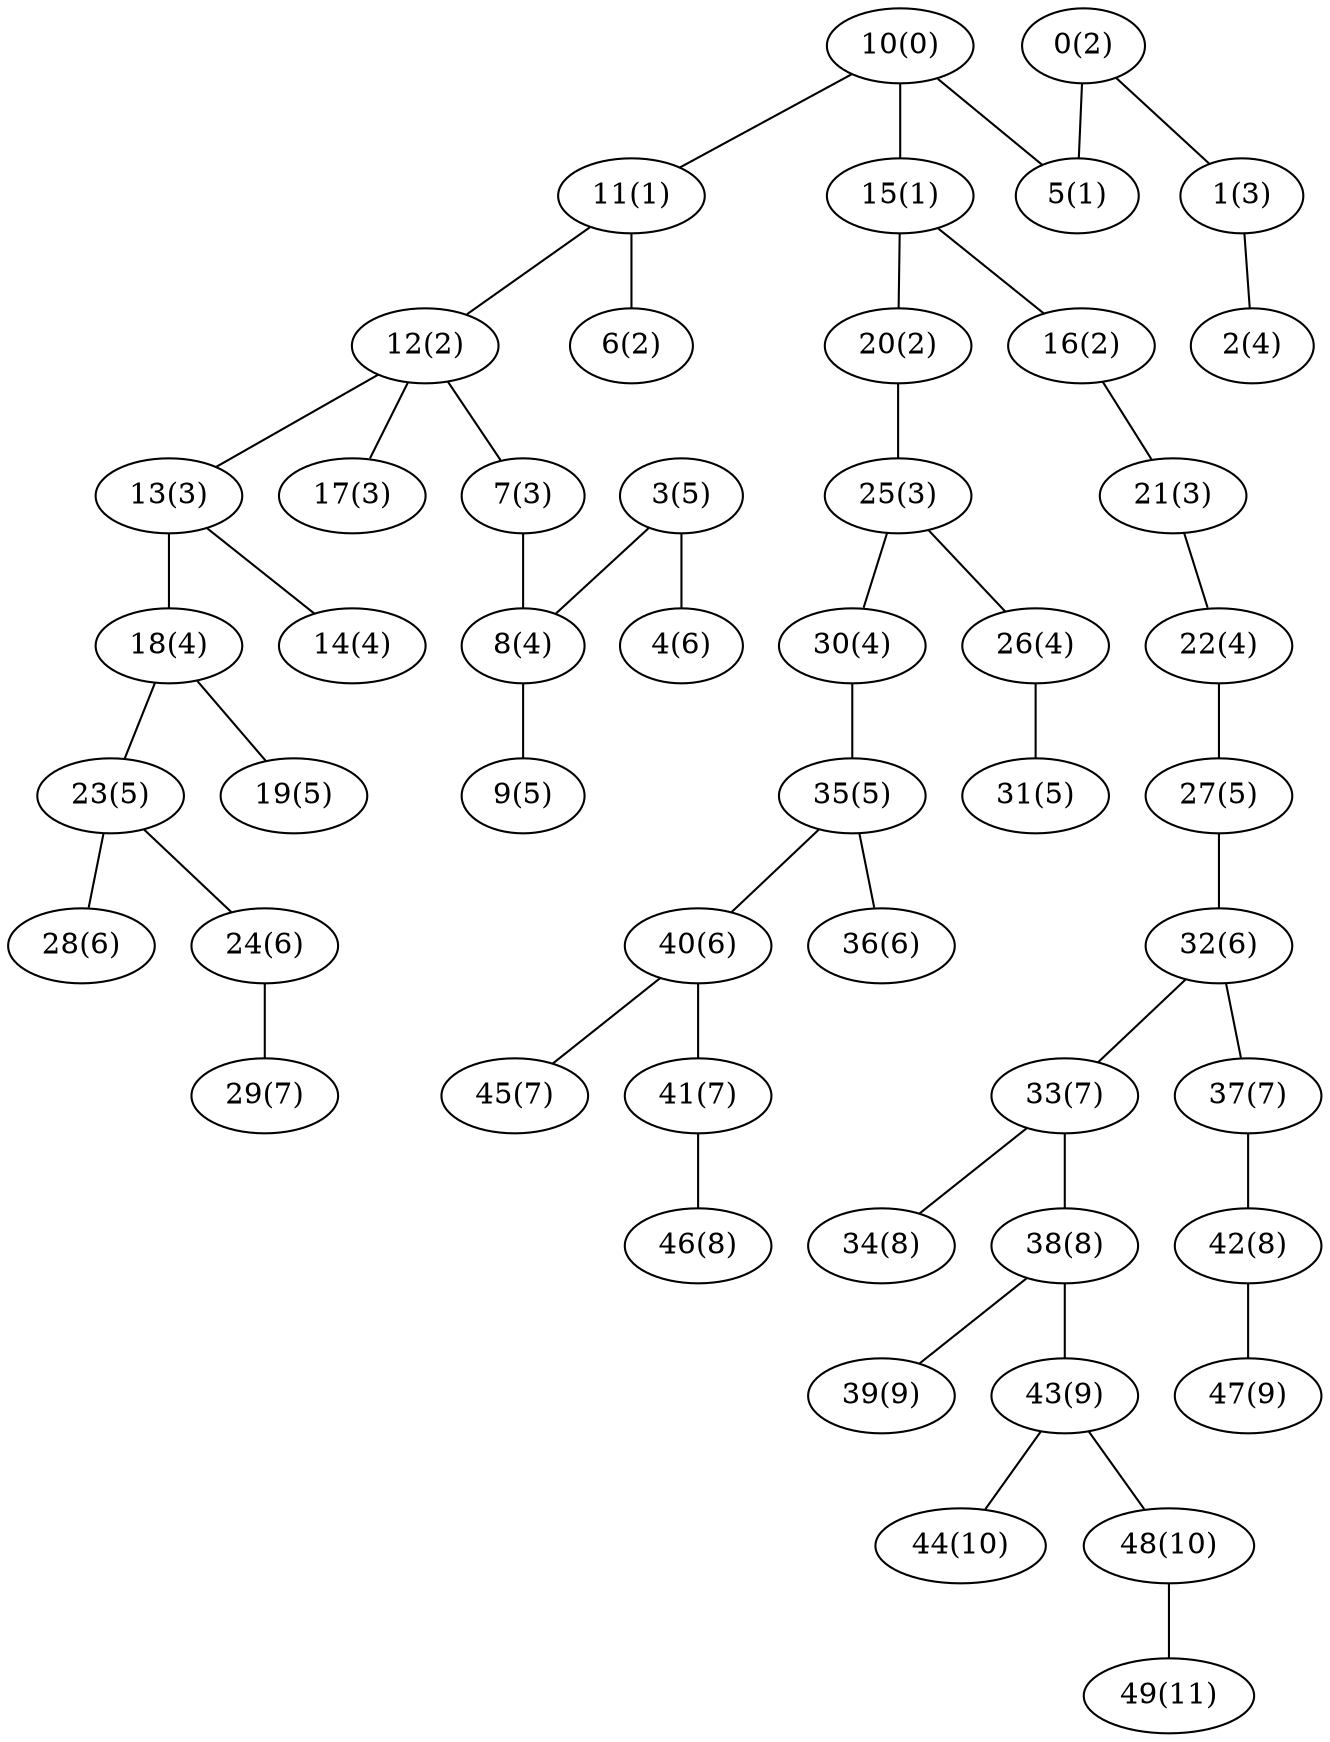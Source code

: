 graph {
  "32" [label="32(6)"];
  "37" [label="37(7)"];
  "4" [label="4(6)"];
  "9" [label="9(5)"];
  "5" [label="5(1)"];
  "10" [label="10(0)"];
  "8" [label="8(4)"];
  "0" [label="0(2)"];
  "40" [label="40(6)"];
  "41" [label="41(7)"];
  "42" [label="42(8)"];
  "6" [label="6(2)"];
  "11" [label="11(1)"];
  "18" [label="18(4)"];
  "19" [label="19(5)"];
  "33" [label="33(7)"];
  "38" [label="38(8)"];
  "29" [label="29(7)"];
  "34" [label="34(8)"];
  "39" [label="39(9)"];
  "44" [label="44(10)"];
  "16" [label="16(2)"];
  "15" [label="15(1)"];
  "7" [label="7(3)"];
  "12" [label="12(2)"];
  "47" [label="47(9)"];
  "48" [label="48(10)"];
  "43" [label="43(9)"];
  "49" [label="49(11)"];
  "3" [label="3(5)"];
  "45" [label="45(7)"];
  "36" [label="36(6)"];
  "17" [label="17(3)"];
  "23" [label="23(5)"];
  "13" [label="13(3)"];
  "22" [label="22(4)"];
  "14" [label="14(4)"];
  "46" [label="46(8)"];
  "24" [label="24(6)"];
  "21" [label="21(3)"];
  "20" [label="20(2)"];
  "27" [label="27(5)"];
  "30" [label="30(4)"];
  "31" [label="31(5)"];
  "25" [label="25(3)"];
  "26" [label="26(4)"];
  "28" [label="28(6)"];
  "1" [label="1(3)"];
  "2" [label="2(4)"];
  "35" [label="35(5)"];
  "27" -- "32" [weight=1];
  "32" -- "37" [weight=1];
  "3" -- "4" [weight=1];
  "8" -- "9" [weight=1];
  "10" -- "5" [weight=1];
  "7" -- "8" [weight=1];
  "0" -- "5" [weight=1];
  "35" -- "40" [weight=1];
  "40" -- "41" [weight=1];
  "37" -- "42" [weight=1];
  "11" -- "6" [weight=1];
  "10" -- "11" [weight=1];
  "13" -- "18" [weight=1];
  "18" -- "19" [weight=1];
  "32" -- "33" [weight=1];
  "33" -- "38" [weight=1];
  "24" -- "29" [weight=1];
  "33" -- "34" [weight=1];
  "38" -- "39" [weight=1];
  "43" -- "44" [weight=1];
  "15" -- "16" [weight=1];
  "10" -- "15" [weight=1];
  "12" -- "7" [weight=1];
  "11" -- "12" [weight=1];
  "42" -- "47" [weight=1];
  "43" -- "48" [weight=1];
  "38" -- "43" [weight=1];
  "48" -- "49" [weight=1];
  "3" -- "8" [weight=1];
  "40" -- "45" [weight=1];
  "35" -- "36" [weight=1];
  "12" -- "17" [weight=1];
  "18" -- "23" [weight=1];
  "12" -- "13" [weight=1];
  "21" -- "22" [weight=1];
  "13" -- "14" [weight=1];
  "41" -- "46" [weight=1];
  "23" -- "24" [weight=1];
  "16" -- "21" [weight=1];
  "15" -- "20" [weight=1];
  "22" -- "27" [weight=1];
  "25" -- "30" [weight=1];
  "26" -- "31" [weight=1];
  "20" -- "25" [weight=1];
  "25" -- "26" [weight=1];
  "23" -- "28" [weight=1];
  "0" -- "1" [weight=1];
  "1" -- "2" [weight=1];
  "30" -- "35" [weight=1];
}
